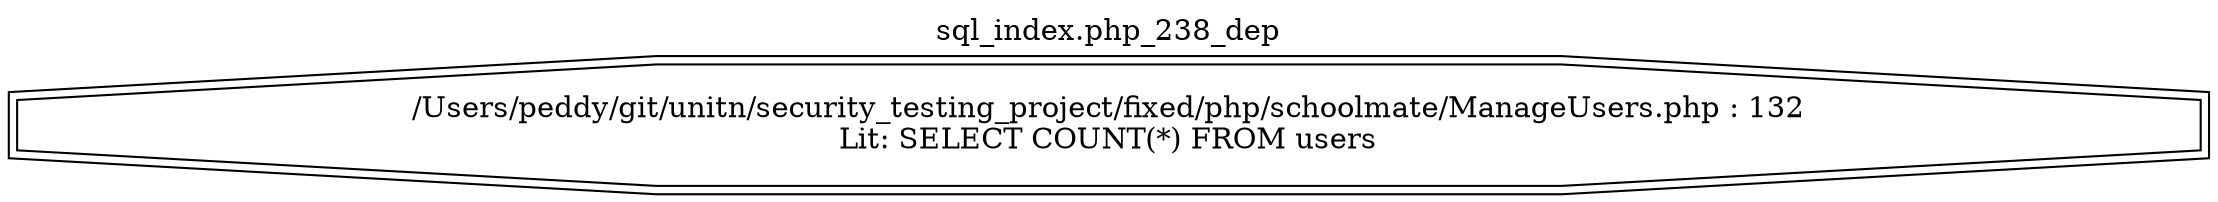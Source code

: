 digraph cfg {
  label="sql_index.php_238_dep";
  labelloc=t;
  n1 [shape=doubleoctagon, label="/Users/peddy/git/unitn/security_testing_project/fixed/php/schoolmate/ManageUsers.php : 132\nLit: SELECT COUNT(*) FROM users\n"];
}
